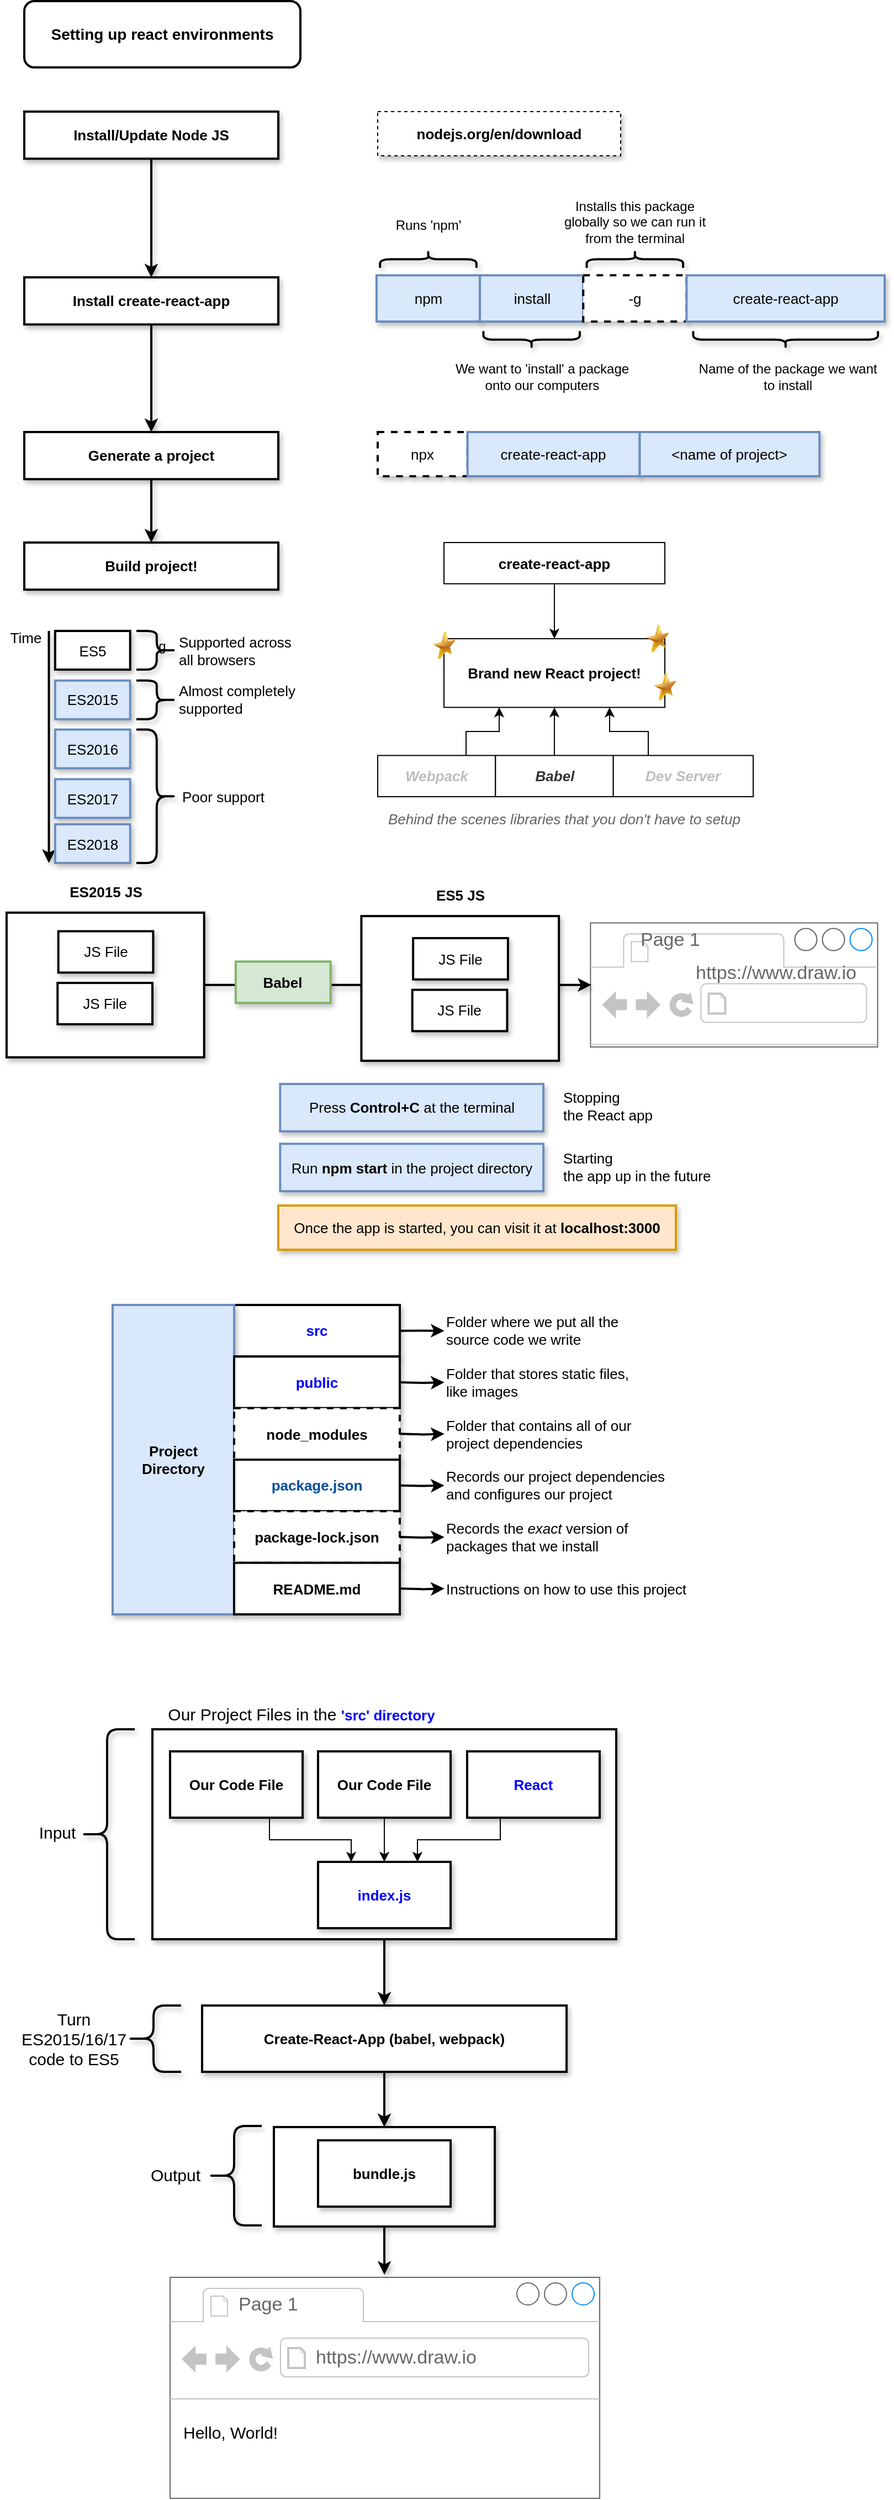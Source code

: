 <mxfile version="12.6.1" type="device"><diagram id="K9d_a1c6Gn36v33WTnXi" name="Page-1"><mxGraphModel dx="1742" dy="846" grid="1" gridSize="10" guides="1" tooltips="1" connect="1" arrows="1" fold="1" page="1" pageScale="1" pageWidth="827" pageHeight="1169" math="0" shadow="0"><root><mxCell id="0"/><mxCell id="1" parent="0"/><mxCell id="kn4ThTvTUVUzfic3FsaT-1" value="&lt;font style=&quot;font-size: 14px&quot;&gt;&lt;b&gt;Setting up react environments&lt;/b&gt;&lt;/font&gt;" style="rounded=1;whiteSpace=wrap;html=1;strokeWidth=2;" vertex="1" parent="1"><mxGeometry x="40" y="20" width="250" height="60" as="geometry"/></mxCell><mxCell id="kn4ThTvTUVUzfic3FsaT-8" value="nodejs.org/en/download" style="rounded=0;whiteSpace=wrap;html=1;shadow=1;glass=0;comic=0;strokeWidth=1;fontSize=13;fontStyle=1;dashed=1;" vertex="1" parent="1"><mxGeometry x="360" y="120" width="220" height="40" as="geometry"/></mxCell><mxCell id="kn4ThTvTUVUzfic3FsaT-31" value="" style="group" vertex="1" connectable="0" parent="1"><mxGeometry x="359" y="130" width="460" height="210" as="geometry"/></mxCell><mxCell id="kn4ThTvTUVUzfic3FsaT-18" value="" style="group" vertex="1" connectable="0" parent="kn4ThTvTUVUzfic3FsaT-31"><mxGeometry y="10" width="460" height="200" as="geometry"/></mxCell><mxCell id="kn4ThTvTUVUzfic3FsaT-19" value="npm" style="rounded=0;whiteSpace=wrap;html=1;shadow=1;glass=0;comic=0;strokeWidth=2;fontSize=13;align=center;fillColor=#dae8fc;strokeColor=#6c8ebf;" vertex="1" parent="kn4ThTvTUVUzfic3FsaT-18"><mxGeometry y="128.18" width="93.56" height="41.82" as="geometry"/></mxCell><mxCell id="kn4ThTvTUVUzfic3FsaT-20" value="install" style="rounded=0;whiteSpace=wrap;html=1;shadow=1;glass=0;comic=0;strokeWidth=2;fontSize=13;align=center;fillColor=#dae8fc;strokeColor=#6c8ebf;" vertex="1" parent="kn4ThTvTUVUzfic3FsaT-18"><mxGeometry x="93.56" y="128.18" width="93.56" height="41.82" as="geometry"/></mxCell><mxCell id="kn4ThTvTUVUzfic3FsaT-21" value="-g" style="rounded=0;whiteSpace=wrap;html=1;shadow=1;glass=0;comic=0;strokeWidth=2;fontSize=13;align=center;dashed=1;" vertex="1" parent="kn4ThTvTUVUzfic3FsaT-18"><mxGeometry x="187.12" y="128.18" width="93.56" height="41.82" as="geometry"/></mxCell><mxCell id="kn4ThTvTUVUzfic3FsaT-22" value="create-react-app" style="rounded=0;whiteSpace=wrap;html=1;shadow=1;glass=0;comic=0;strokeWidth=2;fontSize=13;align=center;fillColor=#dae8fc;strokeColor=#6c8ebf;" vertex="1" parent="kn4ThTvTUVUzfic3FsaT-18"><mxGeometry x="280.68" y="128.18" width="179.32" height="41.82" as="geometry"/></mxCell><mxCell id="kn4ThTvTUVUzfic3FsaT-23" value="" style="shape=curlyBracket;whiteSpace=wrap;html=1;rounded=1;shadow=1;glass=0;comic=0;strokeWidth=2;fontSize=26;align=center;rotation=90;" vertex="1" parent="kn4ThTvTUVUzfic3FsaT-18"><mxGeometry x="38.983" y="70" width="15.593" height="87.273" as="geometry"/></mxCell><mxCell id="kn4ThTvTUVUzfic3FsaT-24" value="" style="shape=curlyBracket;whiteSpace=wrap;html=1;rounded=1;shadow=1;glass=0;comic=0;strokeWidth=2;fontSize=26;align=center;rotation=-90;" vertex="1" parent="kn4ThTvTUVUzfic3FsaT-18"><mxGeometry x="132.542" y="142.727" width="15.593" height="87.273" as="geometry"/></mxCell><mxCell id="kn4ThTvTUVUzfic3FsaT-25" value="" style="shape=curlyBracket;whiteSpace=wrap;html=1;rounded=1;shadow=1;glass=0;comic=0;strokeWidth=2;fontSize=26;align=center;rotation=90;" vertex="1" parent="kn4ThTvTUVUzfic3FsaT-18"><mxGeometry x="226.102" y="70" width="15.593" height="87.273" as="geometry"/></mxCell><mxCell id="kn4ThTvTUVUzfic3FsaT-26" value="" style="shape=curlyBracket;whiteSpace=wrap;html=1;rounded=1;shadow=1;glass=0;comic=0;strokeWidth=2;fontSize=26;align=center;rotation=-90;" vertex="1" parent="kn4ThTvTUVUzfic3FsaT-18"><mxGeometry x="362.542" y="102.727" width="15.593" height="167.273" as="geometry"/></mxCell><mxCell id="kn4ThTvTUVUzfic3FsaT-27" value="We want to 'install' a package &lt;br&gt;onto our computers" style="text;html=1;strokeColor=none;fillColor=none;align=center;verticalAlign=middle;whiteSpace=wrap;rounded=0;shadow=1;glass=0;comic=0;fontSize=12;" vertex="1" parent="kn4ThTvTUVUzfic3FsaT-18"><mxGeometry x="50" y="200" width="200" height="40" as="geometry"/></mxCell><mxCell id="kn4ThTvTUVUzfic3FsaT-28" value="Name of the package we want to install" style="text;html=1;strokeColor=none;fillColor=none;align=center;verticalAlign=middle;whiteSpace=wrap;rounded=0;shadow=1;glass=0;comic=0;fontSize=12;" vertex="1" parent="kn4ThTvTUVUzfic3FsaT-18"><mxGeometry x="285" y="200" width="175" height="40" as="geometry"/></mxCell><mxCell id="kn4ThTvTUVUzfic3FsaT-29" value="Installs this package globally so we can run it from the terminal" style="text;html=1;strokeColor=none;fillColor=none;align=center;verticalAlign=middle;whiteSpace=wrap;rounded=0;shadow=1;glass=0;comic=0;fontSize=12;" vertex="1" parent="kn4ThTvTUVUzfic3FsaT-31"><mxGeometry x="158.9" y="70" width="150" height="40" as="geometry"/></mxCell><mxCell id="kn4ThTvTUVUzfic3FsaT-30" value="Runs 'npm'" style="text;html=1;strokeColor=none;fillColor=none;align=center;verticalAlign=middle;whiteSpace=wrap;rounded=0;shadow=1;glass=0;comic=0;fontSize=12;" vertex="1" parent="kn4ThTvTUVUzfic3FsaT-31"><mxGeometry x="6.78" y="72.73" width="80" height="40" as="geometry"/></mxCell><mxCell id="kn4ThTvTUVUzfic3FsaT-10" value="Install/Update Node JS" style="rounded=0;whiteSpace=wrap;html=1;shadow=1;strokeWidth=2;fontSize=13;align=center;fontStyle=1" vertex="1" parent="1"><mxGeometry x="40" y="120" width="230" height="42.632" as="geometry"/></mxCell><mxCell id="kn4ThTvTUVUzfic3FsaT-12" value="Install create-react-app" style="rounded=0;whiteSpace=wrap;html=1;shadow=1;strokeWidth=2;fontSize=13;align=center;fontStyle=1" vertex="1" parent="1"><mxGeometry x="40" y="269.995" width="230" height="42.632" as="geometry"/></mxCell><mxCell id="kn4ThTvTUVUzfic3FsaT-9" style="edgeStyle=orthogonalEdgeStyle;rounded=0;comic=0;html=1;exitX=0.5;exitY=1;entryX=0.5;entryY=0;shadow=1;jettySize=auto;orthogonalLoop=1;strokeWidth=2;fontSize=13;" edge="1" parent="1" source="kn4ThTvTUVUzfic3FsaT-10" target="kn4ThTvTUVUzfic3FsaT-12"><mxGeometry relative="1" as="geometry"/></mxCell><mxCell id="kn4ThTvTUVUzfic3FsaT-14" value="Generate a project" style="rounded=0;whiteSpace=wrap;html=1;shadow=1;strokeWidth=2;fontSize=13;align=center;fontStyle=1" vertex="1" parent="1"><mxGeometry x="40" y="410.001" width="230" height="42.632" as="geometry"/></mxCell><mxCell id="kn4ThTvTUVUzfic3FsaT-11" style="edgeStyle=orthogonalEdgeStyle;rounded=0;comic=0;html=1;exitX=0.5;exitY=1;shadow=1;jettySize=auto;orthogonalLoop=1;strokeWidth=2;fontSize=13;" edge="1" parent="1" source="kn4ThTvTUVUzfic3FsaT-12" target="kn4ThTvTUVUzfic3FsaT-14"><mxGeometry relative="1" as="geometry"/></mxCell><mxCell id="kn4ThTvTUVUzfic3FsaT-15" value="Build project!" style="rounded=0;whiteSpace=wrap;html=1;shadow=1;strokeWidth=2;fontSize=13;align=center;fontStyle=1" vertex="1" parent="1"><mxGeometry x="40" y="509.998" width="230" height="42.632" as="geometry"/></mxCell><mxCell id="kn4ThTvTUVUzfic3FsaT-13" style="edgeStyle=orthogonalEdgeStyle;rounded=0;comic=0;html=1;exitX=0.5;exitY=1;entryX=0.5;entryY=0;shadow=1;jettySize=auto;orthogonalLoop=1;strokeWidth=2;fontSize=13;" edge="1" parent="1" source="kn4ThTvTUVUzfic3FsaT-14" target="kn4ThTvTUVUzfic3FsaT-15"><mxGeometry relative="1" as="geometry"/></mxCell><mxCell id="kn4ThTvTUVUzfic3FsaT-32" value="" style="group" vertex="1" connectable="0" parent="1"><mxGeometry x="360" y="410" width="400" height="40" as="geometry"/></mxCell><mxCell id="kn4ThTvTUVUzfic3FsaT-33" value="npx" style="rounded=0;whiteSpace=wrap;html=1;shadow=1;glass=0;comic=0;strokeWidth=2;fontSize=13;align=center;dashed=1;" vertex="1" parent="kn4ThTvTUVUzfic3FsaT-32"><mxGeometry width="81.356" height="40" as="geometry"/></mxCell><mxCell id="kn4ThTvTUVUzfic3FsaT-34" value="create-react-app" style="rounded=0;whiteSpace=wrap;html=1;shadow=1;glass=0;comic=0;strokeWidth=2;fontSize=13;align=center;fillColor=#dae8fc;strokeColor=#6c8ebf;" vertex="1" parent="kn4ThTvTUVUzfic3FsaT-32"><mxGeometry x="81.356" width="155.932" height="40" as="geometry"/></mxCell><mxCell id="kn4ThTvTUVUzfic3FsaT-35" value="&amp;lt;name of project&amp;gt;" style="rounded=0;whiteSpace=wrap;html=1;shadow=1;glass=0;comic=0;strokeWidth=2;fontSize=13;align=center;fillColor=#dae8fc;strokeColor=#6c8ebf;" vertex="1" parent="kn4ThTvTUVUzfic3FsaT-32"><mxGeometry x="237.288" width="162.712" height="40" as="geometry"/></mxCell><mxCell id="kn4ThTvTUVUzfic3FsaT-53" value="" style="group" vertex="1" connectable="0" parent="1"><mxGeometry x="360" y="510" width="340" height="260" as="geometry"/></mxCell><mxCell id="kn4ThTvTUVUzfic3FsaT-54" value="Behind the scenes libraries that you don't have to setup" style="text;html=1;strokeColor=none;fillColor=none;align=center;verticalAlign=middle;whiteSpace=wrap;fontSize=13;fontColor=#636363;fontStyle=2" vertex="1" parent="kn4ThTvTUVUzfic3FsaT-53"><mxGeometry x="7.5" y="240" width="322" height="20" as="geometry"/></mxCell><mxCell id="kn4ThTvTUVUzfic3FsaT-55" value="" style="group" vertex="1" connectable="0" parent="kn4ThTvTUVUzfic3FsaT-53"><mxGeometry width="340" height="230" as="geometry"/></mxCell><mxCell id="kn4ThTvTUVUzfic3FsaT-56" value="create-react-app" style="rounded=0;whiteSpace=wrap;html=1;fontSize=13;fontColor=#000000;fontStyle=1" vertex="1" parent="kn4ThTvTUVUzfic3FsaT-55"><mxGeometry x="60" width="200.0" height="37.297" as="geometry"/></mxCell><mxCell id="kn4ThTvTUVUzfic3FsaT-57" value="Brand new React project!" style="rounded=0;whiteSpace=wrap;html=1;fontSize=13;fontColor=#000000;fontStyle=1" vertex="1" parent="kn4ThTvTUVUzfic3FsaT-55"><mxGeometry x="60" y="87.027" width="200.0" height="62.162" as="geometry"/></mxCell><mxCell id="kn4ThTvTUVUzfic3FsaT-58" value="" style="edgeStyle=orthogonalEdgeStyle;rounded=0;html=1;jettySize=auto;orthogonalLoop=1;fontSize=33;fontColor=#000000;" edge="1" parent="kn4ThTvTUVUzfic3FsaT-55" source="kn4ThTvTUVUzfic3FsaT-56" target="kn4ThTvTUVUzfic3FsaT-57"><mxGeometry relative="1" as="geometry"/></mxCell><mxCell id="kn4ThTvTUVUzfic3FsaT-59" value="" style="image;html=1;labelBackgroundColor=#ffffff;image=img/lib/clip_art/general/Star_128x128.png;fontSize=33;fontColor=#000000;" vertex="1" parent="kn4ThTvTUVUzfic3FsaT-55"><mxGeometry x="46.667" y="80.811" width="26.667" height="24.865" as="geometry"/></mxCell><mxCell id="kn4ThTvTUVUzfic3FsaT-60" value="" style="image;html=1;labelBackgroundColor=#ffffff;image=img/lib/clip_art/general/Star_128x128.png;fontSize=33;fontColor=#000000;" vertex="1" parent="kn4ThTvTUVUzfic3FsaT-55"><mxGeometry x="240" y="74.595" width="26.667" height="24.865" as="geometry"/></mxCell><mxCell id="kn4ThTvTUVUzfic3FsaT-61" value="" style="image;html=1;labelBackgroundColor=#ffffff;image=img/lib/clip_art/general/Star_128x128.png;fontSize=33;fontColor=#000000;" vertex="1" parent="kn4ThTvTUVUzfic3FsaT-55"><mxGeometry x="246.667" y="118.108" width="26.667" height="24.865" as="geometry"/></mxCell><mxCell id="kn4ThTvTUVUzfic3FsaT-62" style="edgeStyle=orthogonalEdgeStyle;rounded=0;html=1;exitX=0.75;exitY=0;entryX=0.25;entryY=1;jettySize=auto;orthogonalLoop=1;fontSize=33;fontColor=#BDBDBD;" edge="1" parent="kn4ThTvTUVUzfic3FsaT-55" source="kn4ThTvTUVUzfic3FsaT-63" target="kn4ThTvTUVUzfic3FsaT-57"><mxGeometry relative="1" as="geometry"/></mxCell><mxCell id="kn4ThTvTUVUzfic3FsaT-63" value="Webpack" style="rounded=0;whiteSpace=wrap;html=1;fontSize=13;fontColor=#BDBDBD;fontStyle=3" vertex="1" parent="kn4ThTvTUVUzfic3FsaT-55"><mxGeometry y="192.703" width="106.667" height="37.297" as="geometry"/></mxCell><mxCell id="kn4ThTvTUVUzfic3FsaT-64" style="edgeStyle=orthogonalEdgeStyle;rounded=0;html=1;exitX=0.5;exitY=0;entryX=0.5;entryY=1;jettySize=auto;orthogonalLoop=1;fontSize=33;fontColor=#BDBDBD;" edge="1" parent="kn4ThTvTUVUzfic3FsaT-55" source="kn4ThTvTUVUzfic3FsaT-65" target="kn4ThTvTUVUzfic3FsaT-57"><mxGeometry relative="1" as="geometry"/></mxCell><mxCell id="kn4ThTvTUVUzfic3FsaT-65" value="&lt;font color=&quot;#333333&quot;&gt;Babel&lt;/font&gt;" style="rounded=0;whiteSpace=wrap;html=1;fontSize=13;fontColor=#BDBDBD;fontStyle=3" vertex="1" parent="kn4ThTvTUVUzfic3FsaT-55"><mxGeometry x="106.667" y="192.703" width="106.667" height="37.297" as="geometry"/></mxCell><mxCell id="kn4ThTvTUVUzfic3FsaT-66" style="edgeStyle=orthogonalEdgeStyle;rounded=0;html=1;exitX=0.25;exitY=0;entryX=0.75;entryY=1;jettySize=auto;orthogonalLoop=1;fontSize=33;fontColor=#BDBDBD;" edge="1" parent="kn4ThTvTUVUzfic3FsaT-55" source="kn4ThTvTUVUzfic3FsaT-67" target="kn4ThTvTUVUzfic3FsaT-57"><mxGeometry relative="1" as="geometry"/></mxCell><mxCell id="kn4ThTvTUVUzfic3FsaT-67" value="Dev Server" style="rounded=0;whiteSpace=wrap;html=1;fontSize=13;fontColor=#BDBDBD;fontStyle=3" vertex="1" parent="kn4ThTvTUVUzfic3FsaT-55"><mxGeometry x="213.333" y="192.703" width="126.667" height="37.297" as="geometry"/></mxCell><mxCell id="kn4ThTvTUVUzfic3FsaT-98" value="g" style="group" vertex="1" connectable="0" parent="1"><mxGeometry x="30" y="590" width="270" height="210" as="geometry"/></mxCell><mxCell id="kn4ThTvTUVUzfic3FsaT-99" value="" style="endArrow=classic;html=1;shadow=1;strokeWidth=2;fontSize=13;" edge="1" parent="kn4ThTvTUVUzfic3FsaT-98"><mxGeometry width="50" height="50" relative="1" as="geometry"><mxPoint x="32.264" as="sourcePoint"/><mxPoint x="32.264" y="210" as="targetPoint"/></mxGeometry></mxCell><mxCell id="kn4ThTvTUVUzfic3FsaT-100" value="ES5" style="rounded=0;whiteSpace=wrap;html=1;shadow=1;strokeWidth=2;fontSize=13;align=center;" vertex="1" parent="kn4ThTvTUVUzfic3FsaT-98"><mxGeometry x="37.925" width="67.925" height="35.0" as="geometry"/></mxCell><mxCell id="kn4ThTvTUVUzfic3FsaT-101" value="Time" style="text;html=1;strokeColor=none;fillColor=none;align=center;verticalAlign=middle;whiteSpace=wrap;shadow=1;fontSize=13;" vertex="1" parent="kn4ThTvTUVUzfic3FsaT-98"><mxGeometry width="22.642" height="11.667" as="geometry"/></mxCell><mxCell id="kn4ThTvTUVUzfic3FsaT-102" value="ES2015" style="rounded=0;whiteSpace=wrap;html=1;shadow=1;strokeWidth=2;fontSize=13;align=center;fillColor=#dae8fc;strokeColor=#6c8ebf;" vertex="1" parent="kn4ThTvTUVUzfic3FsaT-98"><mxGeometry x="37.925" y="44.917" width="67.925" height="35.0" as="geometry"/></mxCell><mxCell id="kn4ThTvTUVUzfic3FsaT-103" value="ES2016" style="rounded=0;whiteSpace=wrap;html=1;shadow=1;strokeWidth=2;fontSize=13;align=center;fillColor=#dae8fc;strokeColor=#6c8ebf;" vertex="1" parent="kn4ThTvTUVUzfic3FsaT-98"><mxGeometry x="37.925" y="89.25" width="67.925" height="35.0" as="geometry"/></mxCell><mxCell id="kn4ThTvTUVUzfic3FsaT-104" value="ES2017" style="rounded=0;whiteSpace=wrap;html=1;shadow=1;strokeWidth=2;fontSize=13;align=center;fillColor=#dae8fc;strokeColor=#6c8ebf;" vertex="1" parent="kn4ThTvTUVUzfic3FsaT-98"><mxGeometry x="37.925" y="134.167" width="67.925" height="35.0" as="geometry"/></mxCell><mxCell id="kn4ThTvTUVUzfic3FsaT-105" value="" style="shape=curlyBracket;whiteSpace=wrap;html=1;rounded=1;shadow=1;strokeWidth=2;fontSize=13;align=center;rotation=0;direction=west;" vertex="1" parent="kn4ThTvTUVUzfic3FsaT-98"><mxGeometry x="111.509" width="36.792" height="35.0" as="geometry"/></mxCell><mxCell id="kn4ThTvTUVUzfic3FsaT-106" value="Supported across all browsers" style="text;html=1;strokeColor=none;fillColor=none;align=left;verticalAlign=middle;whiteSpace=wrap;shadow=1;fontSize=13;" vertex="1" parent="kn4ThTvTUVUzfic3FsaT-98"><mxGeometry x="148.302" y="11.667" width="118.868" height="11.667" as="geometry"/></mxCell><mxCell id="kn4ThTvTUVUzfic3FsaT-107" value="" style="shape=curlyBracket;whiteSpace=wrap;html=1;rounded=1;shadow=1;strokeWidth=2;fontSize=13;align=center;rotation=0;direction=west;" vertex="1" parent="kn4ThTvTUVUzfic3FsaT-98"><mxGeometry x="111.509" y="44.917" width="36.792" height="35.0" as="geometry"/></mxCell><mxCell id="kn4ThTvTUVUzfic3FsaT-108" value="Almost completely supported" style="text;html=1;strokeColor=none;fillColor=none;align=left;verticalAlign=middle;whiteSpace=wrap;shadow=1;fontSize=13;" vertex="1" parent="kn4ThTvTUVUzfic3FsaT-98"><mxGeometry x="148.302" y="56.583" width="118.868" height="11.667" as="geometry"/></mxCell><mxCell id="kn4ThTvTUVUzfic3FsaT-109" value="" style="shape=curlyBracket;whiteSpace=wrap;html=1;rounded=1;shadow=1;strokeWidth=2;fontSize=13;align=center;rotation=0;direction=west;" vertex="1" parent="kn4ThTvTUVUzfic3FsaT-98"><mxGeometry x="111.509" y="89.25" width="36.792" height="120.75" as="geometry"/></mxCell><mxCell id="kn4ThTvTUVUzfic3FsaT-110" value="Poor support" style="text;html=1;strokeColor=none;fillColor=none;align=left;verticalAlign=middle;whiteSpace=wrap;shadow=1;fontSize=13;" vertex="1" parent="kn4ThTvTUVUzfic3FsaT-98"><mxGeometry x="151.132" y="143.792" width="118.868" height="11.667" as="geometry"/></mxCell><mxCell id="kn4ThTvTUVUzfic3FsaT-111" value="ES2018" style="rounded=0;whiteSpace=wrap;html=1;shadow=1;strokeWidth=2;fontSize=13;align=center;fillColor=#dae8fc;strokeColor=#6c8ebf;" vertex="1" parent="kn4ThTvTUVUzfic3FsaT-98"><mxGeometry x="37.925" y="175.0" width="67.925" height="35.0" as="geometry"/></mxCell><mxCell id="kn4ThTvTUVUzfic3FsaT-112" value="" style="group" vertex="1" connectable="0" parent="1"><mxGeometry x="50" y="1560" width="526" height="720" as="geometry"/></mxCell><mxCell id="kn4ThTvTUVUzfic3FsaT-113" value="" style="rounded=0;whiteSpace=wrap;html=1;shadow=1;strokeWidth=2;fontSize=15;align=center;" vertex="1" parent="kn4ThTvTUVUzfic3FsaT-112"><mxGeometry x="216" y="384" width="200" height="90" as="geometry"/></mxCell><mxCell id="kn4ThTvTUVUzfic3FsaT-114" value="" style="rounded=0;whiteSpace=wrap;html=1;shadow=1;strokeWidth=2;fontSize=15;align=center;" vertex="1" parent="kn4ThTvTUVUzfic3FsaT-112"><mxGeometry x="106" y="24" width="420" height="190" as="geometry"/></mxCell><mxCell id="kn4ThTvTUVUzfic3FsaT-115" value="Our Code File" style="rounded=0;whiteSpace=wrap;html=1;shadow=1;strokeWidth=2;fontSize=13;align=center;fontStyle=1" vertex="1" parent="kn4ThTvTUVUzfic3FsaT-112"><mxGeometry x="122" y="44" width="120" height="60" as="geometry"/></mxCell><mxCell id="kn4ThTvTUVUzfic3FsaT-116" value="&lt;font color=&quot;#0000ff&quot;&gt;index.js&lt;/font&gt;" style="rounded=0;whiteSpace=wrap;html=1;shadow=1;strokeWidth=2;fontSize=13;align=center;fontStyle=1" vertex="1" parent="kn4ThTvTUVUzfic3FsaT-112"><mxGeometry x="256" y="144" width="120" height="60" as="geometry"/></mxCell><mxCell id="kn4ThTvTUVUzfic3FsaT-117" style="edgeStyle=orthogonalEdgeStyle;rounded=0;html=1;exitX=0.75;exitY=1;entryX=0.25;entryY=0;jettySize=auto;orthogonalLoop=1;fontSize=23;fontColor=#636363;" edge="1" parent="kn4ThTvTUVUzfic3FsaT-112" source="kn4ThTvTUVUzfic3FsaT-115" target="kn4ThTvTUVUzfic3FsaT-116"><mxGeometry relative="1" as="geometry"/></mxCell><mxCell id="kn4ThTvTUVUzfic3FsaT-118" style="edgeStyle=orthogonalEdgeStyle;rounded=0;html=1;exitX=0.25;exitY=1;entryX=0.75;entryY=0;jettySize=auto;orthogonalLoop=1;fontSize=23;fontColor=#636363;" edge="1" parent="kn4ThTvTUVUzfic3FsaT-112" source="kn4ThTvTUVUzfic3FsaT-119" target="kn4ThTvTUVUzfic3FsaT-116"><mxGeometry relative="1" as="geometry"/></mxCell><mxCell id="kn4ThTvTUVUzfic3FsaT-119" value="&lt;font color=&quot;#0000ff&quot;&gt;React&lt;/font&gt;" style="rounded=0;whiteSpace=wrap;html=1;shadow=1;strokeWidth=2;fontSize=13;align=center;fontStyle=1" vertex="1" parent="kn4ThTvTUVUzfic3FsaT-112"><mxGeometry x="391" y="44" width="120" height="60" as="geometry"/></mxCell><mxCell id="kn4ThTvTUVUzfic3FsaT-120" style="edgeStyle=orthogonalEdgeStyle;rounded=0;comic=0;html=1;exitX=0.5;exitY=1;entryX=0.5;entryY=0;shadow=1;jettySize=auto;orthogonalLoop=1;strokeWidth=2;fontSize=15;" edge="1" parent="kn4ThTvTUVUzfic3FsaT-112" source="kn4ThTvTUVUzfic3FsaT-121" target="kn4ThTvTUVUzfic3FsaT-113"><mxGeometry relative="1" as="geometry"/></mxCell><mxCell id="kn4ThTvTUVUzfic3FsaT-121" value="Create-React-App (babel, webpack)" style="rounded=0;whiteSpace=wrap;html=1;shadow=1;strokeWidth=2;fontSize=13;align=center;fontStyle=1" vertex="1" parent="kn4ThTvTUVUzfic3FsaT-112"><mxGeometry x="151" y="274" width="330" height="60" as="geometry"/></mxCell><mxCell id="kn4ThTvTUVUzfic3FsaT-122" style="edgeStyle=orthogonalEdgeStyle;rounded=0;comic=0;html=1;exitX=0.5;exitY=1;entryX=0.5;entryY=0;shadow=1;jettySize=auto;orthogonalLoop=1;strokeWidth=2;fontSize=15;" edge="1" parent="kn4ThTvTUVUzfic3FsaT-112" source="kn4ThTvTUVUzfic3FsaT-114" target="kn4ThTvTUVUzfic3FsaT-121"><mxGeometry relative="1" as="geometry"/></mxCell><mxCell id="kn4ThTvTUVUzfic3FsaT-123" style="edgeStyle=orthogonalEdgeStyle;rounded=0;html=1;exitX=0.5;exitY=1;jettySize=auto;orthogonalLoop=1;fontSize=23;fontColor=#636363;" edge="1" parent="kn4ThTvTUVUzfic3FsaT-112" source="kn4ThTvTUVUzfic3FsaT-124" target="kn4ThTvTUVUzfic3FsaT-116"><mxGeometry relative="1" as="geometry"/></mxCell><mxCell id="kn4ThTvTUVUzfic3FsaT-124" value="Our Code File" style="rounded=0;whiteSpace=wrap;html=1;shadow=1;strokeWidth=2;fontSize=13;align=center;fontStyle=1" vertex="1" parent="kn4ThTvTUVUzfic3FsaT-112"><mxGeometry x="256" y="44" width="120" height="60" as="geometry"/></mxCell><mxCell id="kn4ThTvTUVUzfic3FsaT-125" value="" style="strokeWidth=1;shadow=0;dashed=0;align=center;html=1;shape=mxgraph.mockup.containers.browserWindow;rSize=0;fillColor=#ffffff;strokeColor=#666666;mainText=,;recursiveResize=0;fontSize=15;" vertex="1" parent="kn4ThTvTUVUzfic3FsaT-112"><mxGeometry x="122" y="520" width="389" height="200" as="geometry"/></mxCell><mxCell id="kn4ThTvTUVUzfic3FsaT-126" value="Page 1" style="strokeWidth=1;shadow=0;dashed=0;align=center;html=1;shape=mxgraph.mockup.containers.anchor;fontSize=17;fontColor=#666666;align=left;" vertex="1" parent="kn4ThTvTUVUzfic3FsaT-125"><mxGeometry x="60" y="12" width="110" height="26" as="geometry"/></mxCell><mxCell id="kn4ThTvTUVUzfic3FsaT-127" value="https://www.draw.io" style="strokeWidth=1;shadow=0;dashed=0;align=center;html=1;shape=mxgraph.mockup.containers.anchor;rSize=0;fontSize=17;fontColor=#666666;align=left;" vertex="1" parent="kn4ThTvTUVUzfic3FsaT-125"><mxGeometry x="130" y="60" width="250" height="26" as="geometry"/></mxCell><mxCell id="kn4ThTvTUVUzfic3FsaT-128" value="&lt;font style=&quot;font-size: 15px&quot;&gt;Hello, World!&lt;/font&gt;" style="text;html=1;strokeColor=none;fillColor=none;align=left;verticalAlign=middle;whiteSpace=wrap;shadow=1;fontSize=33;" vertex="1" parent="kn4ThTvTUVUzfic3FsaT-125"><mxGeometry x="10" y="124" width="200" height="20" as="geometry"/></mxCell><mxCell id="kn4ThTvTUVUzfic3FsaT-129" style="edgeStyle=orthogonalEdgeStyle;rounded=0;comic=0;html=1;exitX=0.5;exitY=1;entryX=0.499;entryY=-0.012;entryPerimeter=0;shadow=1;jettySize=auto;orthogonalLoop=1;strokeWidth=2;fontSize=15;" edge="1" parent="kn4ThTvTUVUzfic3FsaT-112" source="kn4ThTvTUVUzfic3FsaT-113" target="kn4ThTvTUVUzfic3FsaT-125"><mxGeometry relative="1" as="geometry"/></mxCell><mxCell id="kn4ThTvTUVUzfic3FsaT-130" value="Our Project Files in the &lt;b&gt;&lt;font color=&quot;#0000ff&quot; style=&quot;font-size: 13px&quot;&gt;'src' directory&lt;/font&gt;&lt;/b&gt;" style="text;html=1;strokeColor=none;fillColor=none;align=center;verticalAlign=middle;whiteSpace=wrap;shadow=1;fontSize=15;" vertex="1" parent="kn4ThTvTUVUzfic3FsaT-112"><mxGeometry x="111" width="260" height="20" as="geometry"/></mxCell><mxCell id="kn4ThTvTUVUzfic3FsaT-131" value="bundle.js" style="rounded=0;whiteSpace=wrap;html=1;shadow=1;strokeWidth=2;fontSize=13;align=center;fontStyle=1" vertex="1" parent="kn4ThTvTUVUzfic3FsaT-112"><mxGeometry x="256" y="396" width="120" height="60" as="geometry"/></mxCell><mxCell id="kn4ThTvTUVUzfic3FsaT-132" value="" style="shape=curlyBracket;whiteSpace=wrap;html=1;rounded=1;shadow=1;strokeWidth=2;fontSize=15;align=center;" vertex="1" parent="kn4ThTvTUVUzfic3FsaT-112"><mxGeometry x="40" y="24" width="50" height="190" as="geometry"/></mxCell><mxCell id="kn4ThTvTUVUzfic3FsaT-133" value="Input" style="text;html=1;strokeColor=none;fillColor=none;align=center;verticalAlign=middle;whiteSpace=wrap;shadow=1;fontSize=15;" vertex="1" parent="kn4ThTvTUVUzfic3FsaT-112"><mxGeometry y="107" width="40" height="20" as="geometry"/></mxCell><mxCell id="kn4ThTvTUVUzfic3FsaT-134" value="" style="shape=curlyBracket;whiteSpace=wrap;html=1;rounded=1;shadow=1;strokeWidth=2;fontSize=15;align=center;" vertex="1" parent="kn4ThTvTUVUzfic3FsaT-112"><mxGeometry x="82" y="274" width="50" height="60" as="geometry"/></mxCell><mxCell id="kn4ThTvTUVUzfic3FsaT-135" value="Turn ES2015/16/17 code to ES5" style="text;html=1;strokeColor=none;fillColor=none;align=center;verticalAlign=middle;whiteSpace=wrap;shadow=1;fontSize=15;" vertex="1" parent="kn4ThTvTUVUzfic3FsaT-112"><mxGeometry x="15" y="294" width="40" height="20" as="geometry"/></mxCell><mxCell id="kn4ThTvTUVUzfic3FsaT-136" value="" style="shape=curlyBracket;whiteSpace=wrap;html=1;rounded=1;shadow=1;strokeWidth=2;fontSize=15;align=center;" vertex="1" parent="kn4ThTvTUVUzfic3FsaT-112"><mxGeometry x="155" y="383" width="50" height="90" as="geometry"/></mxCell><mxCell id="kn4ThTvTUVUzfic3FsaT-137" value="Output" style="text;html=1;strokeColor=none;fillColor=none;align=center;verticalAlign=middle;whiteSpace=wrap;shadow=1;fontSize=15;" vertex="1" parent="kn4ThTvTUVUzfic3FsaT-112"><mxGeometry x="107" y="417" width="40" height="20" as="geometry"/></mxCell><mxCell id="kn4ThTvTUVUzfic3FsaT-138" value="" style="group" vertex="1" connectable="0" parent="1"><mxGeometry x="120" y="1200" width="520" height="280" as="geometry"/></mxCell><mxCell id="kn4ThTvTUVUzfic3FsaT-139" style="edgeStyle=orthogonalEdgeStyle;rounded=0;html=1;exitX=1;exitY=0.5;jettySize=auto;orthogonalLoop=1;strokeWidth=2;fontSize=18;" edge="1" parent="kn4ThTvTUVUzfic3FsaT-138" source="kn4ThTvTUVUzfic3FsaT-140"><mxGeometry relative="1" as="geometry"><mxPoint x="300.333" y="23.333" as="targetPoint"/></mxGeometry></mxCell><mxCell id="kn4ThTvTUVUzfic3FsaT-140" value="&lt;font color=&quot;#0000ff&quot;&gt;src&lt;/font&gt;" style="rounded=0;whiteSpace=wrap;html=1;shadow=1;glass=0;comic=0;strokeWidth=2;fontSize=13;align=center;fontStyle=1" vertex="1" parent="kn4ThTvTUVUzfic3FsaT-138"><mxGeometry x="110" width="150" height="46.667" as="geometry"/></mxCell><mxCell id="kn4ThTvTUVUzfic3FsaT-141" value="Project &lt;br&gt;Directory" style="rounded=0;whiteSpace=wrap;html=1;shadow=1;glass=0;comic=0;strokeWidth=2;fontSize=13;align=center;fontStyle=1;fillColor=#dae8fc;strokeColor=#6c8ebf;" vertex="1" parent="kn4ThTvTUVUzfic3FsaT-138"><mxGeometry width="110" height="280" as="geometry"/></mxCell><mxCell id="kn4ThTvTUVUzfic3FsaT-142" value="&lt;font color=&quot;#0000ff&quot;&gt;public&lt;/font&gt;" style="rounded=0;whiteSpace=wrap;html=1;shadow=1;glass=0;comic=0;strokeWidth=2;fontSize=13;align=center;fontStyle=1" vertex="1" parent="kn4ThTvTUVUzfic3FsaT-138"><mxGeometry x="110" y="46.667" width="150" height="46.667" as="geometry"/></mxCell><mxCell id="kn4ThTvTUVUzfic3FsaT-143" value="node_modules" style="rounded=0;whiteSpace=wrap;html=1;shadow=1;glass=0;comic=0;strokeWidth=2;fontSize=13;align=center;fontStyle=1;dashed=1;" vertex="1" parent="kn4ThTvTUVUzfic3FsaT-138"><mxGeometry x="110" y="93.333" width="150" height="46.667" as="geometry"/></mxCell><mxCell id="kn4ThTvTUVUzfic3FsaT-144" value="&lt;font color=&quot;#004c99&quot;&gt;package.json&lt;/font&gt;" style="rounded=0;whiteSpace=wrap;html=1;shadow=1;glass=0;comic=0;strokeWidth=2;fontSize=13;align=center;fontStyle=1" vertex="1" parent="kn4ThTvTUVUzfic3FsaT-138"><mxGeometry x="110" y="140" width="150" height="46.667" as="geometry"/></mxCell><mxCell id="kn4ThTvTUVUzfic3FsaT-145" value="package-lock.json" style="rounded=0;whiteSpace=wrap;html=1;shadow=1;glass=0;comic=0;strokeWidth=2;fontSize=13;align=center;fontStyle=1;dashed=1;" vertex="1" parent="kn4ThTvTUVUzfic3FsaT-138"><mxGeometry x="110" y="186.667" width="150" height="46.667" as="geometry"/></mxCell><mxCell id="kn4ThTvTUVUzfic3FsaT-146" value="README.md" style="rounded=0;whiteSpace=wrap;html=1;shadow=1;glass=0;comic=0;strokeWidth=2;fontSize=13;align=center;fontStyle=1" vertex="1" parent="kn4ThTvTUVUzfic3FsaT-138"><mxGeometry x="110" y="233.333" width="150" height="46.667" as="geometry"/></mxCell><mxCell id="kn4ThTvTUVUzfic3FsaT-147" value="Folder where we put all the source code we write" style="text;html=1;strokeColor=none;fillColor=none;align=left;verticalAlign=middle;whiteSpace=wrap;rounded=0;shadow=1;glass=0;comic=0;fontSize=13;" vertex="1" parent="kn4ThTvTUVUzfic3FsaT-138"><mxGeometry x="300" y="7.778" width="190" height="31.111" as="geometry"/></mxCell><mxCell id="kn4ThTvTUVUzfic3FsaT-148" style="edgeStyle=orthogonalEdgeStyle;rounded=0;html=1;exitX=1;exitY=0.5;jettySize=auto;orthogonalLoop=1;strokeWidth=2;fontSize=18;" edge="1" parent="kn4ThTvTUVUzfic3FsaT-138"><mxGeometry relative="1" as="geometry"><mxPoint x="300.333" y="70" as="targetPoint"/><mxPoint x="260" y="70" as="sourcePoint"/></mxGeometry></mxCell><mxCell id="kn4ThTvTUVUzfic3FsaT-149" value="Folder that stores static files, like images" style="text;html=1;strokeColor=none;fillColor=none;align=left;verticalAlign=middle;whiteSpace=wrap;rounded=0;shadow=1;glass=0;comic=0;fontSize=13;" vertex="1" parent="kn4ThTvTUVUzfic3FsaT-138"><mxGeometry x="300" y="54.444" width="190" height="31.111" as="geometry"/></mxCell><mxCell id="kn4ThTvTUVUzfic3FsaT-150" style="edgeStyle=orthogonalEdgeStyle;rounded=0;html=1;exitX=1;exitY=0.5;jettySize=auto;orthogonalLoop=1;strokeWidth=2;fontSize=18;" edge="1" parent="kn4ThTvTUVUzfic3FsaT-138"><mxGeometry relative="1" as="geometry"><mxPoint x="300.333" y="116.667" as="targetPoint"/><mxPoint x="260" y="116.667" as="sourcePoint"/></mxGeometry></mxCell><mxCell id="kn4ThTvTUVUzfic3FsaT-151" value="Folder that contains all of our project dependencies" style="text;html=1;strokeColor=none;fillColor=none;align=left;verticalAlign=middle;whiteSpace=wrap;rounded=0;shadow=1;glass=0;comic=0;fontSize=13;" vertex="1" parent="kn4ThTvTUVUzfic3FsaT-138"><mxGeometry x="300" y="101.111" width="190" height="31.111" as="geometry"/></mxCell><mxCell id="kn4ThTvTUVUzfic3FsaT-152" style="edgeStyle=orthogonalEdgeStyle;rounded=0;html=1;exitX=1;exitY=0.5;jettySize=auto;orthogonalLoop=1;strokeWidth=2;fontSize=18;" edge="1" parent="kn4ThTvTUVUzfic3FsaT-138"><mxGeometry relative="1" as="geometry"><mxPoint x="300.333" y="163.333" as="targetPoint"/><mxPoint x="260" y="163.333" as="sourcePoint"/></mxGeometry></mxCell><mxCell id="kn4ThTvTUVUzfic3FsaT-153" value="Records our project dependencies and configures our project" style="text;html=1;strokeColor=none;fillColor=none;align=left;verticalAlign=middle;whiteSpace=wrap;rounded=0;shadow=1;glass=0;comic=0;fontSize=13;" vertex="1" parent="kn4ThTvTUVUzfic3FsaT-138"><mxGeometry x="300" y="147.778" width="220" height="31.111" as="geometry"/></mxCell><mxCell id="kn4ThTvTUVUzfic3FsaT-154" style="edgeStyle=orthogonalEdgeStyle;rounded=0;html=1;exitX=1;exitY=0.5;jettySize=auto;orthogonalLoop=1;strokeWidth=2;fontSize=18;" edge="1" parent="kn4ThTvTUVUzfic3FsaT-138"><mxGeometry relative="1" as="geometry"><mxPoint x="300.333" y="210" as="targetPoint"/><mxPoint x="260" y="210" as="sourcePoint"/></mxGeometry></mxCell><mxCell id="kn4ThTvTUVUzfic3FsaT-155" value="Records the &lt;i style=&quot;font-size: 13px;&quot;&gt;exact&lt;/i&gt;&amp;nbsp;version of packages that we install" style="text;html=1;strokeColor=none;fillColor=none;align=left;verticalAlign=middle;whiteSpace=wrap;rounded=0;shadow=1;glass=0;comic=0;fontSize=13;" vertex="1" parent="kn4ThTvTUVUzfic3FsaT-138"><mxGeometry x="300" y="194.444" width="220" height="31.111" as="geometry"/></mxCell><mxCell id="kn4ThTvTUVUzfic3FsaT-156" style="edgeStyle=orthogonalEdgeStyle;rounded=0;html=1;exitX=1;exitY=0.5;jettySize=auto;orthogonalLoop=1;strokeWidth=2;fontSize=18;" edge="1" parent="kn4ThTvTUVUzfic3FsaT-138"><mxGeometry relative="1" as="geometry"><mxPoint x="300.333" y="256.667" as="targetPoint"/><mxPoint x="260" y="256.667" as="sourcePoint"/></mxGeometry></mxCell><mxCell id="kn4ThTvTUVUzfic3FsaT-157" value="Instructions on how to use this project" style="text;html=1;strokeColor=none;fillColor=none;align=left;verticalAlign=middle;whiteSpace=wrap;rounded=0;shadow=1;glass=0;comic=0;fontSize=13;" vertex="1" parent="kn4ThTvTUVUzfic3FsaT-138"><mxGeometry x="300" y="241.111" width="220" height="31.111" as="geometry"/></mxCell><mxCell id="kn4ThTvTUVUzfic3FsaT-181" value="" style="group" vertex="1" connectable="0" parent="1"><mxGeometry x="23.98" y="820" width="778.713" height="159" as="geometry"/></mxCell><mxCell id="kn4ThTvTUVUzfic3FsaT-68" value="" style="group" vertex="1" connectable="0" parent="kn4ThTvTUVUzfic3FsaT-181"><mxGeometry width="778.713" height="159" as="geometry"/></mxCell><mxCell id="kn4ThTvTUVUzfic3FsaT-69" value="" style="rounded=0;whiteSpace=wrap;html=1;shadow=1;strokeWidth=2;fontSize=13;align=center;" vertex="1" parent="kn4ThTvTUVUzfic3FsaT-68"><mxGeometry y="24.941" width="178.861" height="130.941" as="geometry"/></mxCell><mxCell id="kn4ThTvTUVUzfic3FsaT-70" value="" style="strokeWidth=1;shadow=0;dashed=0;align=center;html=1;shape=mxgraph.mockup.containers.browserWindow;rSize=0;fillColor=#ffffff;strokeColor=#666666;mainText=,;recursiveResize=0;fontSize=33;" vertex="1" parent="kn4ThTvTUVUzfic3FsaT-68"><mxGeometry x="528.713" y="34.294" width="250" height="112.235" as="geometry"/></mxCell><mxCell id="kn4ThTvTUVUzfic3FsaT-71" value="Page 1" style="strokeWidth=1;shadow=0;dashed=0;align=center;html=1;shape=mxgraph.mockup.containers.anchor;fontSize=17;fontColor=#666666;align=left;" vertex="1" parent="kn4ThTvTUVUzfic3FsaT-70"><mxGeometry x="42.927" y="7.482" width="78.699" height="16.212" as="geometry"/></mxCell><mxCell id="kn4ThTvTUVUzfic3FsaT-72" value="https://www.draw.io" style="strokeWidth=1;shadow=0;dashed=0;align=center;html=1;shape=mxgraph.mockup.containers.anchor;rSize=0;fontSize=17;fontColor=#666666;align=left;" vertex="1" parent="kn4ThTvTUVUzfic3FsaT-70"><mxGeometry x="93.01" y="37.41" width="156.99" height="16.21" as="geometry"/></mxCell><mxCell id="kn4ThTvTUVUzfic3FsaT-73" style="edgeStyle=orthogonalEdgeStyle;rounded=0;comic=0;html=1;exitX=1;exitY=0.5;entryX=0.003;entryY=0.5;entryPerimeter=0;shadow=1;jettySize=auto;orthogonalLoop=1;strokeWidth=2;fontSize=33;" edge="1" parent="kn4ThTvTUVUzfic3FsaT-68" source="kn4ThTvTUVUzfic3FsaT-69" target="kn4ThTvTUVUzfic3FsaT-70"><mxGeometry relative="1" as="geometry"/></mxCell><mxCell id="kn4ThTvTUVUzfic3FsaT-74" value="ES2015 JS" style="text;html=1;strokeColor=none;fillColor=none;align=center;verticalAlign=middle;whiteSpace=wrap;shadow=1;fontSize=13;fontStyle=1" vertex="1" parent="kn4ThTvTUVUzfic3FsaT-68"><mxGeometry x="3.577" width="171.706" height="12.471" as="geometry"/></mxCell><mxCell id="kn4ThTvTUVUzfic3FsaT-75" value="Babel" style="rounded=0;whiteSpace=wrap;html=1;shadow=1;strokeWidth=2;fontSize=13;align=center;fontStyle=1;fillColor=#d5e8d4;strokeColor=#82b366;" vertex="1" parent="kn4ThTvTUVUzfic3FsaT-68"><mxGeometry x="207.479" y="69.212" width="85.853" height="37.412" as="geometry"/></mxCell><mxCell id="kn4ThTvTUVUzfic3FsaT-76" value="" style="rounded=0;whiteSpace=wrap;html=1;shadow=1;strokeWidth=2;fontSize=13;align=center;" vertex="1" parent="kn4ThTvTUVUzfic3FsaT-68"><mxGeometry x="321.234" y="28.059" width="178.861" height="130.941" as="geometry"/></mxCell><mxCell id="kn4ThTvTUVUzfic3FsaT-77" value="ES5 JS" style="text;html=1;strokeColor=none;fillColor=none;align=center;verticalAlign=middle;whiteSpace=wrap;shadow=1;fontSize=13;fontStyle=1" vertex="1" parent="kn4ThTvTUVUzfic3FsaT-68"><mxGeometry x="324.811" y="3.118" width="171.706" height="12.471" as="geometry"/></mxCell><mxCell id="kn4ThTvTUVUzfic3FsaT-78" value="JS File" style="rounded=0;whiteSpace=wrap;html=1;shadow=1;strokeWidth=2;fontSize=13;align=center;" vertex="1" parent="kn4ThTvTUVUzfic3FsaT-68"><mxGeometry x="46.862" y="41.776" width="85.853" height="37.412" as="geometry"/></mxCell><mxCell id="kn4ThTvTUVUzfic3FsaT-79" value="JS File" style="rounded=0;whiteSpace=wrap;html=1;shadow=1;strokeWidth=2;fontSize=13;align=center;" vertex="1" parent="kn4ThTvTUVUzfic3FsaT-68"><mxGeometry x="46.146" y="88.541" width="85.853" height="37.412" as="geometry"/></mxCell><mxCell id="kn4ThTvTUVUzfic3FsaT-80" value="JS File" style="rounded=0;whiteSpace=wrap;html=1;shadow=1;strokeWidth=2;fontSize=13;align=center;" vertex="1" parent="kn4ThTvTUVUzfic3FsaT-68"><mxGeometry x="368.096" y="48.012" width="85.853" height="37.412" as="geometry"/></mxCell><mxCell id="kn4ThTvTUVUzfic3FsaT-81" value="JS File" style="rounded=0;whiteSpace=wrap;html=1;shadow=1;strokeWidth=2;fontSize=13;align=center;" vertex="1" parent="kn4ThTvTUVUzfic3FsaT-68"><mxGeometry x="367.38" y="94.776" width="85.853" height="37.412" as="geometry"/></mxCell><mxCell id="kn4ThTvTUVUzfic3FsaT-175" value="Stopping &lt;br&gt;the React app" style="text;html=1;strokeColor=none;fillColor=none;align=left;verticalAlign=middle;whiteSpace=wrap;rounded=0;shadow=1;glass=0;comic=0;fontSize=13;" vertex="1" parent="1"><mxGeometry x="526" y="1009.5" width="90" height="20" as="geometry"/></mxCell><mxCell id="kn4ThTvTUVUzfic3FsaT-176" value="Starting &lt;br&gt;the app up in the future" style="text;html=1;strokeColor=none;fillColor=none;align=left;verticalAlign=middle;whiteSpace=wrap;rounded=0;shadow=1;glass=0;comic=0;fontSize=13;" vertex="1" parent="1"><mxGeometry x="526" y="1064.5" width="150" height="20" as="geometry"/></mxCell><mxCell id="kn4ThTvTUVUzfic3FsaT-177" value="Once the app is started, you can visit it at &lt;b style=&quot;font-size: 13px;&quot;&gt;localhost:3000&lt;/b&gt;" style="rounded=0;whiteSpace=wrap;html=1;shadow=1;glass=0;comic=0;strokeWidth=2;fontSize=13;align=center;fillColor=#ffe6cc;strokeColor=#d79b00;" vertex="1" parent="1"><mxGeometry x="270" y="1110" width="360" height="40" as="geometry"/></mxCell><mxCell id="kn4ThTvTUVUzfic3FsaT-178" value="" style="group" vertex="1" connectable="0" parent="1"><mxGeometry x="271.67" y="1000" width="238.33" height="100" as="geometry"/></mxCell><mxCell id="kn4ThTvTUVUzfic3FsaT-179" value="Press &lt;b style=&quot;font-size: 13px;&quot;&gt;Control+C&lt;/b&gt; at the terminal" style="rounded=0;whiteSpace=wrap;html=1;shadow=1;glass=0;comic=0;strokeWidth=2;fontSize=13;align=center;fillColor=#dae8fc;strokeColor=#6c8ebf;" vertex="1" parent="kn4ThTvTUVUzfic3FsaT-178"><mxGeometry width="238.33" height="42.857" as="geometry"/></mxCell><mxCell id="kn4ThTvTUVUzfic3FsaT-180" value="Run &lt;b style=&quot;font-size: 13px;&quot;&gt;npm start &lt;/b&gt;in the project directory" style="rounded=0;whiteSpace=wrap;html=1;shadow=1;glass=0;comic=0;strokeWidth=2;fontSize=13;align=center;fillColor=#dae8fc;strokeColor=#6c8ebf;" vertex="1" parent="kn4ThTvTUVUzfic3FsaT-178"><mxGeometry y="54.143" width="238.33" height="42.857" as="geometry"/></mxCell></root></mxGraphModel></diagram></mxfile>